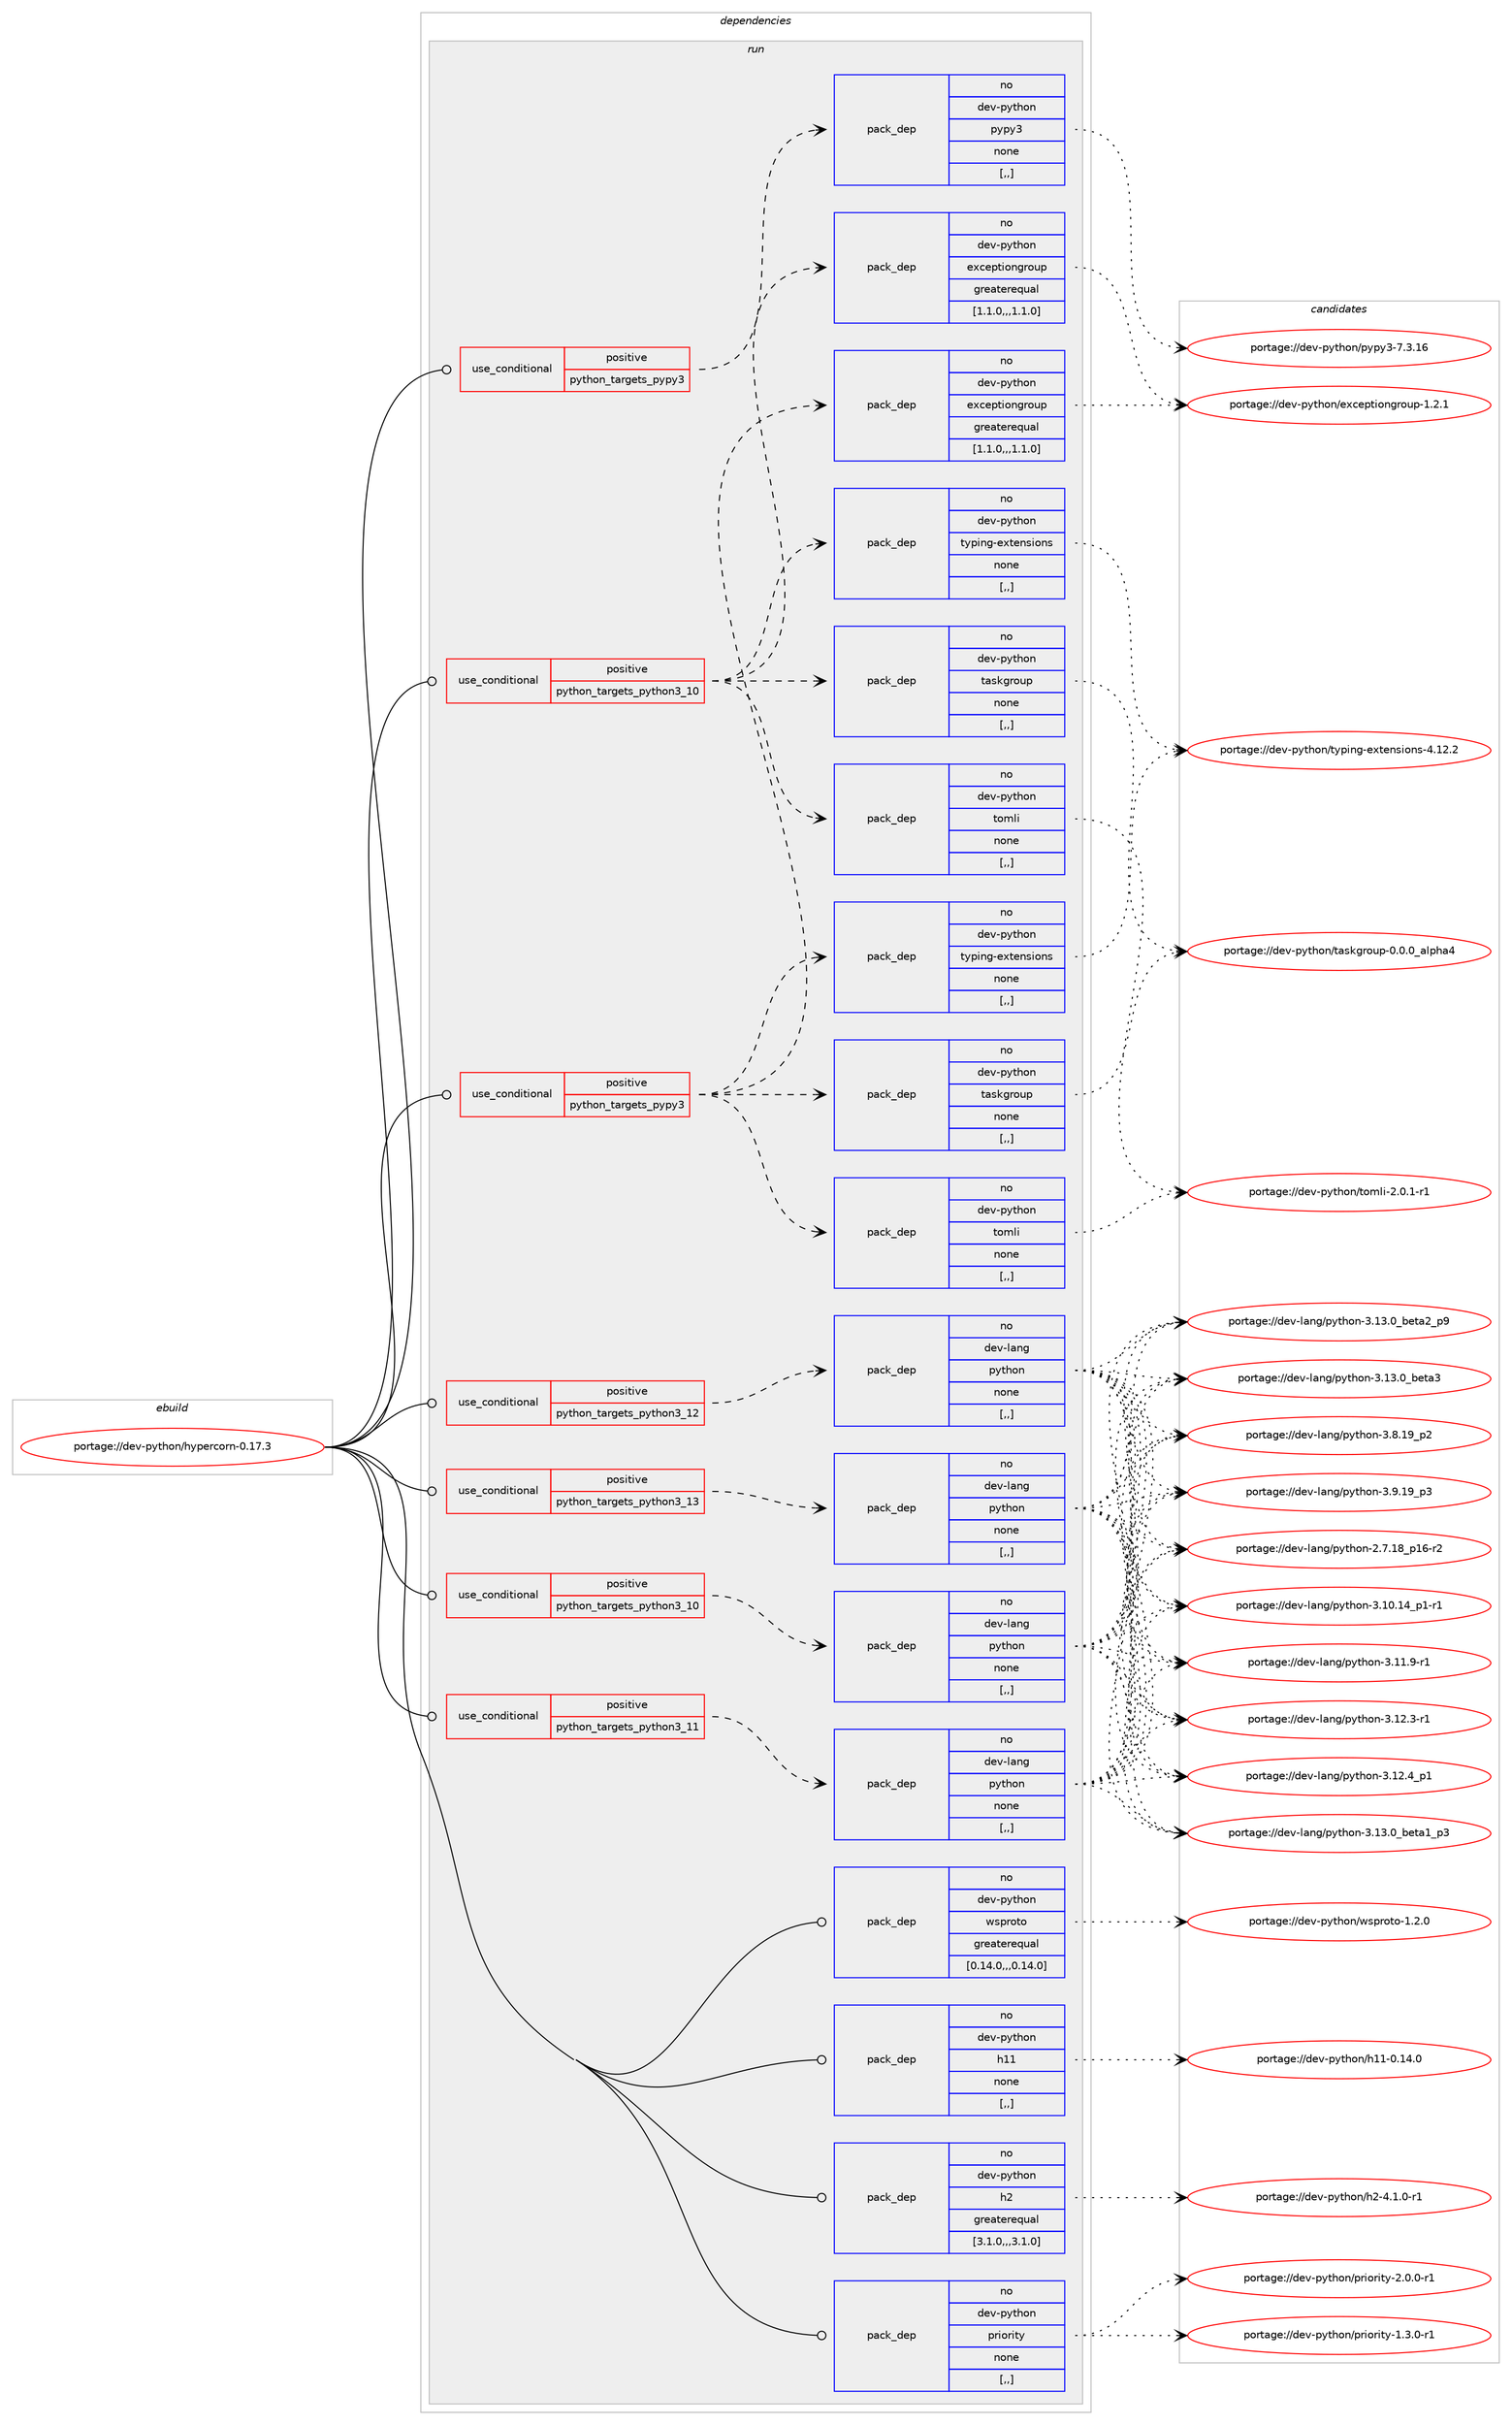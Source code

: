 digraph prolog {

# *************
# Graph options
# *************

newrank=true;
concentrate=true;
compound=true;
graph [rankdir=LR,fontname=Helvetica,fontsize=10,ranksep=1.5];#, ranksep=2.5, nodesep=0.2];
edge  [arrowhead=vee];
node  [fontname=Helvetica,fontsize=10];

# **********
# The ebuild
# **********

subgraph cluster_leftcol {
color=gray;
rank=same;
label=<<i>ebuild</i>>;
id [label="portage://dev-python/hypercorn-0.17.3", color=red, width=4, href="../dev-python/hypercorn-0.17.3.svg"];
}

# ****************
# The dependencies
# ****************

subgraph cluster_midcol {
color=gray;
label=<<i>dependencies</i>>;
subgraph cluster_compile {
fillcolor="#eeeeee";
style=filled;
label=<<i>compile</i>>;
}
subgraph cluster_compileandrun {
fillcolor="#eeeeee";
style=filled;
label=<<i>compile and run</i>>;
}
subgraph cluster_run {
fillcolor="#eeeeee";
style=filled;
label=<<i>run</i>>;
subgraph cond32459 {
dependency144396 [label=<<TABLE BORDER="0" CELLBORDER="1" CELLSPACING="0" CELLPADDING="4"><TR><TD ROWSPAN="3" CELLPADDING="10">use_conditional</TD></TR><TR><TD>positive</TD></TR><TR><TD>python_targets_pypy3</TD></TR></TABLE>>, shape=none, color=red];
subgraph pack110722 {
dependency144397 [label=<<TABLE BORDER="0" CELLBORDER="1" CELLSPACING="0" CELLPADDING="4" WIDTH="220"><TR><TD ROWSPAN="6" CELLPADDING="30">pack_dep</TD></TR><TR><TD WIDTH="110">no</TD></TR><TR><TD>dev-python</TD></TR><TR><TD>exceptiongroup</TD></TR><TR><TD>greaterequal</TD></TR><TR><TD>[1.1.0,,,1.1.0]</TD></TR></TABLE>>, shape=none, color=blue];
}
dependency144396:e -> dependency144397:w [weight=20,style="dashed",arrowhead="vee"];
subgraph pack110723 {
dependency144398 [label=<<TABLE BORDER="0" CELLBORDER="1" CELLSPACING="0" CELLPADDING="4" WIDTH="220"><TR><TD ROWSPAN="6" CELLPADDING="30">pack_dep</TD></TR><TR><TD WIDTH="110">no</TD></TR><TR><TD>dev-python</TD></TR><TR><TD>taskgroup</TD></TR><TR><TD>none</TD></TR><TR><TD>[,,]</TD></TR></TABLE>>, shape=none, color=blue];
}
dependency144396:e -> dependency144398:w [weight=20,style="dashed",arrowhead="vee"];
subgraph pack110724 {
dependency144399 [label=<<TABLE BORDER="0" CELLBORDER="1" CELLSPACING="0" CELLPADDING="4" WIDTH="220"><TR><TD ROWSPAN="6" CELLPADDING="30">pack_dep</TD></TR><TR><TD WIDTH="110">no</TD></TR><TR><TD>dev-python</TD></TR><TR><TD>tomli</TD></TR><TR><TD>none</TD></TR><TR><TD>[,,]</TD></TR></TABLE>>, shape=none, color=blue];
}
dependency144396:e -> dependency144399:w [weight=20,style="dashed",arrowhead="vee"];
subgraph pack110725 {
dependency144400 [label=<<TABLE BORDER="0" CELLBORDER="1" CELLSPACING="0" CELLPADDING="4" WIDTH="220"><TR><TD ROWSPAN="6" CELLPADDING="30">pack_dep</TD></TR><TR><TD WIDTH="110">no</TD></TR><TR><TD>dev-python</TD></TR><TR><TD>typing-extensions</TD></TR><TR><TD>none</TD></TR><TR><TD>[,,]</TD></TR></TABLE>>, shape=none, color=blue];
}
dependency144396:e -> dependency144400:w [weight=20,style="dashed",arrowhead="vee"];
}
id:e -> dependency144396:w [weight=20,style="solid",arrowhead="odot"];
subgraph cond32460 {
dependency144401 [label=<<TABLE BORDER="0" CELLBORDER="1" CELLSPACING="0" CELLPADDING="4"><TR><TD ROWSPAN="3" CELLPADDING="10">use_conditional</TD></TR><TR><TD>positive</TD></TR><TR><TD>python_targets_pypy3</TD></TR></TABLE>>, shape=none, color=red];
subgraph pack110726 {
dependency144402 [label=<<TABLE BORDER="0" CELLBORDER="1" CELLSPACING="0" CELLPADDING="4" WIDTH="220"><TR><TD ROWSPAN="6" CELLPADDING="30">pack_dep</TD></TR><TR><TD WIDTH="110">no</TD></TR><TR><TD>dev-python</TD></TR><TR><TD>pypy3</TD></TR><TR><TD>none</TD></TR><TR><TD>[,,]</TD></TR></TABLE>>, shape=none, color=blue];
}
dependency144401:e -> dependency144402:w [weight=20,style="dashed",arrowhead="vee"];
}
id:e -> dependency144401:w [weight=20,style="solid",arrowhead="odot"];
subgraph cond32461 {
dependency144403 [label=<<TABLE BORDER="0" CELLBORDER="1" CELLSPACING="0" CELLPADDING="4"><TR><TD ROWSPAN="3" CELLPADDING="10">use_conditional</TD></TR><TR><TD>positive</TD></TR><TR><TD>python_targets_python3_10</TD></TR></TABLE>>, shape=none, color=red];
subgraph pack110727 {
dependency144404 [label=<<TABLE BORDER="0" CELLBORDER="1" CELLSPACING="0" CELLPADDING="4" WIDTH="220"><TR><TD ROWSPAN="6" CELLPADDING="30">pack_dep</TD></TR><TR><TD WIDTH="110">no</TD></TR><TR><TD>dev-lang</TD></TR><TR><TD>python</TD></TR><TR><TD>none</TD></TR><TR><TD>[,,]</TD></TR></TABLE>>, shape=none, color=blue];
}
dependency144403:e -> dependency144404:w [weight=20,style="dashed",arrowhead="vee"];
}
id:e -> dependency144403:w [weight=20,style="solid",arrowhead="odot"];
subgraph cond32462 {
dependency144405 [label=<<TABLE BORDER="0" CELLBORDER="1" CELLSPACING="0" CELLPADDING="4"><TR><TD ROWSPAN="3" CELLPADDING="10">use_conditional</TD></TR><TR><TD>positive</TD></TR><TR><TD>python_targets_python3_10</TD></TR></TABLE>>, shape=none, color=red];
subgraph pack110728 {
dependency144406 [label=<<TABLE BORDER="0" CELLBORDER="1" CELLSPACING="0" CELLPADDING="4" WIDTH="220"><TR><TD ROWSPAN="6" CELLPADDING="30">pack_dep</TD></TR><TR><TD WIDTH="110">no</TD></TR><TR><TD>dev-python</TD></TR><TR><TD>exceptiongroup</TD></TR><TR><TD>greaterequal</TD></TR><TR><TD>[1.1.0,,,1.1.0]</TD></TR></TABLE>>, shape=none, color=blue];
}
dependency144405:e -> dependency144406:w [weight=20,style="dashed",arrowhead="vee"];
subgraph pack110729 {
dependency144407 [label=<<TABLE BORDER="0" CELLBORDER="1" CELLSPACING="0" CELLPADDING="4" WIDTH="220"><TR><TD ROWSPAN="6" CELLPADDING="30">pack_dep</TD></TR><TR><TD WIDTH="110">no</TD></TR><TR><TD>dev-python</TD></TR><TR><TD>taskgroup</TD></TR><TR><TD>none</TD></TR><TR><TD>[,,]</TD></TR></TABLE>>, shape=none, color=blue];
}
dependency144405:e -> dependency144407:w [weight=20,style="dashed",arrowhead="vee"];
subgraph pack110730 {
dependency144408 [label=<<TABLE BORDER="0" CELLBORDER="1" CELLSPACING="0" CELLPADDING="4" WIDTH="220"><TR><TD ROWSPAN="6" CELLPADDING="30">pack_dep</TD></TR><TR><TD WIDTH="110">no</TD></TR><TR><TD>dev-python</TD></TR><TR><TD>tomli</TD></TR><TR><TD>none</TD></TR><TR><TD>[,,]</TD></TR></TABLE>>, shape=none, color=blue];
}
dependency144405:e -> dependency144408:w [weight=20,style="dashed",arrowhead="vee"];
subgraph pack110731 {
dependency144409 [label=<<TABLE BORDER="0" CELLBORDER="1" CELLSPACING="0" CELLPADDING="4" WIDTH="220"><TR><TD ROWSPAN="6" CELLPADDING="30">pack_dep</TD></TR><TR><TD WIDTH="110">no</TD></TR><TR><TD>dev-python</TD></TR><TR><TD>typing-extensions</TD></TR><TR><TD>none</TD></TR><TR><TD>[,,]</TD></TR></TABLE>>, shape=none, color=blue];
}
dependency144405:e -> dependency144409:w [weight=20,style="dashed",arrowhead="vee"];
}
id:e -> dependency144405:w [weight=20,style="solid",arrowhead="odot"];
subgraph cond32463 {
dependency144410 [label=<<TABLE BORDER="0" CELLBORDER="1" CELLSPACING="0" CELLPADDING="4"><TR><TD ROWSPAN="3" CELLPADDING="10">use_conditional</TD></TR><TR><TD>positive</TD></TR><TR><TD>python_targets_python3_11</TD></TR></TABLE>>, shape=none, color=red];
subgraph pack110732 {
dependency144411 [label=<<TABLE BORDER="0" CELLBORDER="1" CELLSPACING="0" CELLPADDING="4" WIDTH="220"><TR><TD ROWSPAN="6" CELLPADDING="30">pack_dep</TD></TR><TR><TD WIDTH="110">no</TD></TR><TR><TD>dev-lang</TD></TR><TR><TD>python</TD></TR><TR><TD>none</TD></TR><TR><TD>[,,]</TD></TR></TABLE>>, shape=none, color=blue];
}
dependency144410:e -> dependency144411:w [weight=20,style="dashed",arrowhead="vee"];
}
id:e -> dependency144410:w [weight=20,style="solid",arrowhead="odot"];
subgraph cond32464 {
dependency144412 [label=<<TABLE BORDER="0" CELLBORDER="1" CELLSPACING="0" CELLPADDING="4"><TR><TD ROWSPAN="3" CELLPADDING="10">use_conditional</TD></TR><TR><TD>positive</TD></TR><TR><TD>python_targets_python3_12</TD></TR></TABLE>>, shape=none, color=red];
subgraph pack110733 {
dependency144413 [label=<<TABLE BORDER="0" CELLBORDER="1" CELLSPACING="0" CELLPADDING="4" WIDTH="220"><TR><TD ROWSPAN="6" CELLPADDING="30">pack_dep</TD></TR><TR><TD WIDTH="110">no</TD></TR><TR><TD>dev-lang</TD></TR><TR><TD>python</TD></TR><TR><TD>none</TD></TR><TR><TD>[,,]</TD></TR></TABLE>>, shape=none, color=blue];
}
dependency144412:e -> dependency144413:w [weight=20,style="dashed",arrowhead="vee"];
}
id:e -> dependency144412:w [weight=20,style="solid",arrowhead="odot"];
subgraph cond32465 {
dependency144414 [label=<<TABLE BORDER="0" CELLBORDER="1" CELLSPACING="0" CELLPADDING="4"><TR><TD ROWSPAN="3" CELLPADDING="10">use_conditional</TD></TR><TR><TD>positive</TD></TR><TR><TD>python_targets_python3_13</TD></TR></TABLE>>, shape=none, color=red];
subgraph pack110734 {
dependency144415 [label=<<TABLE BORDER="0" CELLBORDER="1" CELLSPACING="0" CELLPADDING="4" WIDTH="220"><TR><TD ROWSPAN="6" CELLPADDING="30">pack_dep</TD></TR><TR><TD WIDTH="110">no</TD></TR><TR><TD>dev-lang</TD></TR><TR><TD>python</TD></TR><TR><TD>none</TD></TR><TR><TD>[,,]</TD></TR></TABLE>>, shape=none, color=blue];
}
dependency144414:e -> dependency144415:w [weight=20,style="dashed",arrowhead="vee"];
}
id:e -> dependency144414:w [weight=20,style="solid",arrowhead="odot"];
subgraph pack110735 {
dependency144416 [label=<<TABLE BORDER="0" CELLBORDER="1" CELLSPACING="0" CELLPADDING="4" WIDTH="220"><TR><TD ROWSPAN="6" CELLPADDING="30">pack_dep</TD></TR><TR><TD WIDTH="110">no</TD></TR><TR><TD>dev-python</TD></TR><TR><TD>h11</TD></TR><TR><TD>none</TD></TR><TR><TD>[,,]</TD></TR></TABLE>>, shape=none, color=blue];
}
id:e -> dependency144416:w [weight=20,style="solid",arrowhead="odot"];
subgraph pack110736 {
dependency144417 [label=<<TABLE BORDER="0" CELLBORDER="1" CELLSPACING="0" CELLPADDING="4" WIDTH="220"><TR><TD ROWSPAN="6" CELLPADDING="30">pack_dep</TD></TR><TR><TD WIDTH="110">no</TD></TR><TR><TD>dev-python</TD></TR><TR><TD>h2</TD></TR><TR><TD>greaterequal</TD></TR><TR><TD>[3.1.0,,,3.1.0]</TD></TR></TABLE>>, shape=none, color=blue];
}
id:e -> dependency144417:w [weight=20,style="solid",arrowhead="odot"];
subgraph pack110737 {
dependency144418 [label=<<TABLE BORDER="0" CELLBORDER="1" CELLSPACING="0" CELLPADDING="4" WIDTH="220"><TR><TD ROWSPAN="6" CELLPADDING="30">pack_dep</TD></TR><TR><TD WIDTH="110">no</TD></TR><TR><TD>dev-python</TD></TR><TR><TD>priority</TD></TR><TR><TD>none</TD></TR><TR><TD>[,,]</TD></TR></TABLE>>, shape=none, color=blue];
}
id:e -> dependency144418:w [weight=20,style="solid",arrowhead="odot"];
subgraph pack110738 {
dependency144419 [label=<<TABLE BORDER="0" CELLBORDER="1" CELLSPACING="0" CELLPADDING="4" WIDTH="220"><TR><TD ROWSPAN="6" CELLPADDING="30">pack_dep</TD></TR><TR><TD WIDTH="110">no</TD></TR><TR><TD>dev-python</TD></TR><TR><TD>wsproto</TD></TR><TR><TD>greaterequal</TD></TR><TR><TD>[0.14.0,,,0.14.0]</TD></TR></TABLE>>, shape=none, color=blue];
}
id:e -> dependency144419:w [weight=20,style="solid",arrowhead="odot"];
}
}

# **************
# The candidates
# **************

subgraph cluster_choices {
rank=same;
color=gray;
label=<<i>candidates</i>>;

subgraph choice110722 {
color=black;
nodesep=1;
choice100101118451121211161041111104710112099101112116105111110103114111117112454946504649 [label="portage://dev-python/exceptiongroup-1.2.1", color=red, width=4,href="../dev-python/exceptiongroup-1.2.1.svg"];
dependency144397:e -> choice100101118451121211161041111104710112099101112116105111110103114111117112454946504649:w [style=dotted,weight="100"];
}
subgraph choice110723 {
color=black;
nodesep=1;
choice10010111845112121116104111110471169711510710311411111711245484648464895971081121049752 [label="portage://dev-python/taskgroup-0.0.0_alpha4", color=red, width=4,href="../dev-python/taskgroup-0.0.0_alpha4.svg"];
dependency144398:e -> choice10010111845112121116104111110471169711510710311411111711245484648464895971081121049752:w [style=dotted,weight="100"];
}
subgraph choice110724 {
color=black;
nodesep=1;
choice10010111845112121116104111110471161111091081054550464846494511449 [label="portage://dev-python/tomli-2.0.1-r1", color=red, width=4,href="../dev-python/tomli-2.0.1-r1.svg"];
dependency144399:e -> choice10010111845112121116104111110471161111091081054550464846494511449:w [style=dotted,weight="100"];
}
subgraph choice110725 {
color=black;
nodesep=1;
choice10010111845112121116104111110471161211121051101034510112011610111011510511111011545524649504650 [label="portage://dev-python/typing-extensions-4.12.2", color=red, width=4,href="../dev-python/typing-extensions-4.12.2.svg"];
dependency144400:e -> choice10010111845112121116104111110471161211121051101034510112011610111011510511111011545524649504650:w [style=dotted,weight="100"];
}
subgraph choice110726 {
color=black;
nodesep=1;
choice10010111845112121116104111110471121211121215145554651464954 [label="portage://dev-python/pypy3-7.3.16", color=red, width=4,href="../dev-python/pypy3-7.3.16.svg"];
dependency144402:e -> choice10010111845112121116104111110471121211121215145554651464954:w [style=dotted,weight="100"];
}
subgraph choice110727 {
color=black;
nodesep=1;
choice100101118451089711010347112121116104111110455046554649569511249544511450 [label="portage://dev-lang/python-2.7.18_p16-r2", color=red, width=4,href="../dev-lang/python-2.7.18_p16-r2.svg"];
choice100101118451089711010347112121116104111110455146494846495295112494511449 [label="portage://dev-lang/python-3.10.14_p1-r1", color=red, width=4,href="../dev-lang/python-3.10.14_p1-r1.svg"];
choice100101118451089711010347112121116104111110455146494946574511449 [label="portage://dev-lang/python-3.11.9-r1", color=red, width=4,href="../dev-lang/python-3.11.9-r1.svg"];
choice100101118451089711010347112121116104111110455146495046514511449 [label="portage://dev-lang/python-3.12.3-r1", color=red, width=4,href="../dev-lang/python-3.12.3-r1.svg"];
choice100101118451089711010347112121116104111110455146495046529511249 [label="portage://dev-lang/python-3.12.4_p1", color=red, width=4,href="../dev-lang/python-3.12.4_p1.svg"];
choice10010111845108971101034711212111610411111045514649514648959810111697499511251 [label="portage://dev-lang/python-3.13.0_beta1_p3", color=red, width=4,href="../dev-lang/python-3.13.0_beta1_p3.svg"];
choice10010111845108971101034711212111610411111045514649514648959810111697509511257 [label="portage://dev-lang/python-3.13.0_beta2_p9", color=red, width=4,href="../dev-lang/python-3.13.0_beta2_p9.svg"];
choice1001011184510897110103471121211161041111104551464951464895981011169751 [label="portage://dev-lang/python-3.13.0_beta3", color=red, width=4,href="../dev-lang/python-3.13.0_beta3.svg"];
choice100101118451089711010347112121116104111110455146564649579511250 [label="portage://dev-lang/python-3.8.19_p2", color=red, width=4,href="../dev-lang/python-3.8.19_p2.svg"];
choice100101118451089711010347112121116104111110455146574649579511251 [label="portage://dev-lang/python-3.9.19_p3", color=red, width=4,href="../dev-lang/python-3.9.19_p3.svg"];
dependency144404:e -> choice100101118451089711010347112121116104111110455046554649569511249544511450:w [style=dotted,weight="100"];
dependency144404:e -> choice100101118451089711010347112121116104111110455146494846495295112494511449:w [style=dotted,weight="100"];
dependency144404:e -> choice100101118451089711010347112121116104111110455146494946574511449:w [style=dotted,weight="100"];
dependency144404:e -> choice100101118451089711010347112121116104111110455146495046514511449:w [style=dotted,weight="100"];
dependency144404:e -> choice100101118451089711010347112121116104111110455146495046529511249:w [style=dotted,weight="100"];
dependency144404:e -> choice10010111845108971101034711212111610411111045514649514648959810111697499511251:w [style=dotted,weight="100"];
dependency144404:e -> choice10010111845108971101034711212111610411111045514649514648959810111697509511257:w [style=dotted,weight="100"];
dependency144404:e -> choice1001011184510897110103471121211161041111104551464951464895981011169751:w [style=dotted,weight="100"];
dependency144404:e -> choice100101118451089711010347112121116104111110455146564649579511250:w [style=dotted,weight="100"];
dependency144404:e -> choice100101118451089711010347112121116104111110455146574649579511251:w [style=dotted,weight="100"];
}
subgraph choice110728 {
color=black;
nodesep=1;
choice100101118451121211161041111104710112099101112116105111110103114111117112454946504649 [label="portage://dev-python/exceptiongroup-1.2.1", color=red, width=4,href="../dev-python/exceptiongroup-1.2.1.svg"];
dependency144406:e -> choice100101118451121211161041111104710112099101112116105111110103114111117112454946504649:w [style=dotted,weight="100"];
}
subgraph choice110729 {
color=black;
nodesep=1;
choice10010111845112121116104111110471169711510710311411111711245484648464895971081121049752 [label="portage://dev-python/taskgroup-0.0.0_alpha4", color=red, width=4,href="../dev-python/taskgroup-0.0.0_alpha4.svg"];
dependency144407:e -> choice10010111845112121116104111110471169711510710311411111711245484648464895971081121049752:w [style=dotted,weight="100"];
}
subgraph choice110730 {
color=black;
nodesep=1;
choice10010111845112121116104111110471161111091081054550464846494511449 [label="portage://dev-python/tomli-2.0.1-r1", color=red, width=4,href="../dev-python/tomli-2.0.1-r1.svg"];
dependency144408:e -> choice10010111845112121116104111110471161111091081054550464846494511449:w [style=dotted,weight="100"];
}
subgraph choice110731 {
color=black;
nodesep=1;
choice10010111845112121116104111110471161211121051101034510112011610111011510511111011545524649504650 [label="portage://dev-python/typing-extensions-4.12.2", color=red, width=4,href="../dev-python/typing-extensions-4.12.2.svg"];
dependency144409:e -> choice10010111845112121116104111110471161211121051101034510112011610111011510511111011545524649504650:w [style=dotted,weight="100"];
}
subgraph choice110732 {
color=black;
nodesep=1;
choice100101118451089711010347112121116104111110455046554649569511249544511450 [label="portage://dev-lang/python-2.7.18_p16-r2", color=red, width=4,href="../dev-lang/python-2.7.18_p16-r2.svg"];
choice100101118451089711010347112121116104111110455146494846495295112494511449 [label="portage://dev-lang/python-3.10.14_p1-r1", color=red, width=4,href="../dev-lang/python-3.10.14_p1-r1.svg"];
choice100101118451089711010347112121116104111110455146494946574511449 [label="portage://dev-lang/python-3.11.9-r1", color=red, width=4,href="../dev-lang/python-3.11.9-r1.svg"];
choice100101118451089711010347112121116104111110455146495046514511449 [label="portage://dev-lang/python-3.12.3-r1", color=red, width=4,href="../dev-lang/python-3.12.3-r1.svg"];
choice100101118451089711010347112121116104111110455146495046529511249 [label="portage://dev-lang/python-3.12.4_p1", color=red, width=4,href="../dev-lang/python-3.12.4_p1.svg"];
choice10010111845108971101034711212111610411111045514649514648959810111697499511251 [label="portage://dev-lang/python-3.13.0_beta1_p3", color=red, width=4,href="../dev-lang/python-3.13.0_beta1_p3.svg"];
choice10010111845108971101034711212111610411111045514649514648959810111697509511257 [label="portage://dev-lang/python-3.13.0_beta2_p9", color=red, width=4,href="../dev-lang/python-3.13.0_beta2_p9.svg"];
choice1001011184510897110103471121211161041111104551464951464895981011169751 [label="portage://dev-lang/python-3.13.0_beta3", color=red, width=4,href="../dev-lang/python-3.13.0_beta3.svg"];
choice100101118451089711010347112121116104111110455146564649579511250 [label="portage://dev-lang/python-3.8.19_p2", color=red, width=4,href="../dev-lang/python-3.8.19_p2.svg"];
choice100101118451089711010347112121116104111110455146574649579511251 [label="portage://dev-lang/python-3.9.19_p3", color=red, width=4,href="../dev-lang/python-3.9.19_p3.svg"];
dependency144411:e -> choice100101118451089711010347112121116104111110455046554649569511249544511450:w [style=dotted,weight="100"];
dependency144411:e -> choice100101118451089711010347112121116104111110455146494846495295112494511449:w [style=dotted,weight="100"];
dependency144411:e -> choice100101118451089711010347112121116104111110455146494946574511449:w [style=dotted,weight="100"];
dependency144411:e -> choice100101118451089711010347112121116104111110455146495046514511449:w [style=dotted,weight="100"];
dependency144411:e -> choice100101118451089711010347112121116104111110455146495046529511249:w [style=dotted,weight="100"];
dependency144411:e -> choice10010111845108971101034711212111610411111045514649514648959810111697499511251:w [style=dotted,weight="100"];
dependency144411:e -> choice10010111845108971101034711212111610411111045514649514648959810111697509511257:w [style=dotted,weight="100"];
dependency144411:e -> choice1001011184510897110103471121211161041111104551464951464895981011169751:w [style=dotted,weight="100"];
dependency144411:e -> choice100101118451089711010347112121116104111110455146564649579511250:w [style=dotted,weight="100"];
dependency144411:e -> choice100101118451089711010347112121116104111110455146574649579511251:w [style=dotted,weight="100"];
}
subgraph choice110733 {
color=black;
nodesep=1;
choice100101118451089711010347112121116104111110455046554649569511249544511450 [label="portage://dev-lang/python-2.7.18_p16-r2", color=red, width=4,href="../dev-lang/python-2.7.18_p16-r2.svg"];
choice100101118451089711010347112121116104111110455146494846495295112494511449 [label="portage://dev-lang/python-3.10.14_p1-r1", color=red, width=4,href="../dev-lang/python-3.10.14_p1-r1.svg"];
choice100101118451089711010347112121116104111110455146494946574511449 [label="portage://dev-lang/python-3.11.9-r1", color=red, width=4,href="../dev-lang/python-3.11.9-r1.svg"];
choice100101118451089711010347112121116104111110455146495046514511449 [label="portage://dev-lang/python-3.12.3-r1", color=red, width=4,href="../dev-lang/python-3.12.3-r1.svg"];
choice100101118451089711010347112121116104111110455146495046529511249 [label="portage://dev-lang/python-3.12.4_p1", color=red, width=4,href="../dev-lang/python-3.12.4_p1.svg"];
choice10010111845108971101034711212111610411111045514649514648959810111697499511251 [label="portage://dev-lang/python-3.13.0_beta1_p3", color=red, width=4,href="../dev-lang/python-3.13.0_beta1_p3.svg"];
choice10010111845108971101034711212111610411111045514649514648959810111697509511257 [label="portage://dev-lang/python-3.13.0_beta2_p9", color=red, width=4,href="../dev-lang/python-3.13.0_beta2_p9.svg"];
choice1001011184510897110103471121211161041111104551464951464895981011169751 [label="portage://dev-lang/python-3.13.0_beta3", color=red, width=4,href="../dev-lang/python-3.13.0_beta3.svg"];
choice100101118451089711010347112121116104111110455146564649579511250 [label="portage://dev-lang/python-3.8.19_p2", color=red, width=4,href="../dev-lang/python-3.8.19_p2.svg"];
choice100101118451089711010347112121116104111110455146574649579511251 [label="portage://dev-lang/python-3.9.19_p3", color=red, width=4,href="../dev-lang/python-3.9.19_p3.svg"];
dependency144413:e -> choice100101118451089711010347112121116104111110455046554649569511249544511450:w [style=dotted,weight="100"];
dependency144413:e -> choice100101118451089711010347112121116104111110455146494846495295112494511449:w [style=dotted,weight="100"];
dependency144413:e -> choice100101118451089711010347112121116104111110455146494946574511449:w [style=dotted,weight="100"];
dependency144413:e -> choice100101118451089711010347112121116104111110455146495046514511449:w [style=dotted,weight="100"];
dependency144413:e -> choice100101118451089711010347112121116104111110455146495046529511249:w [style=dotted,weight="100"];
dependency144413:e -> choice10010111845108971101034711212111610411111045514649514648959810111697499511251:w [style=dotted,weight="100"];
dependency144413:e -> choice10010111845108971101034711212111610411111045514649514648959810111697509511257:w [style=dotted,weight="100"];
dependency144413:e -> choice1001011184510897110103471121211161041111104551464951464895981011169751:w [style=dotted,weight="100"];
dependency144413:e -> choice100101118451089711010347112121116104111110455146564649579511250:w [style=dotted,weight="100"];
dependency144413:e -> choice100101118451089711010347112121116104111110455146574649579511251:w [style=dotted,weight="100"];
}
subgraph choice110734 {
color=black;
nodesep=1;
choice100101118451089711010347112121116104111110455046554649569511249544511450 [label="portage://dev-lang/python-2.7.18_p16-r2", color=red, width=4,href="../dev-lang/python-2.7.18_p16-r2.svg"];
choice100101118451089711010347112121116104111110455146494846495295112494511449 [label="portage://dev-lang/python-3.10.14_p1-r1", color=red, width=4,href="../dev-lang/python-3.10.14_p1-r1.svg"];
choice100101118451089711010347112121116104111110455146494946574511449 [label="portage://dev-lang/python-3.11.9-r1", color=red, width=4,href="../dev-lang/python-3.11.9-r1.svg"];
choice100101118451089711010347112121116104111110455146495046514511449 [label="portage://dev-lang/python-3.12.3-r1", color=red, width=4,href="../dev-lang/python-3.12.3-r1.svg"];
choice100101118451089711010347112121116104111110455146495046529511249 [label="portage://dev-lang/python-3.12.4_p1", color=red, width=4,href="../dev-lang/python-3.12.4_p1.svg"];
choice10010111845108971101034711212111610411111045514649514648959810111697499511251 [label="portage://dev-lang/python-3.13.0_beta1_p3", color=red, width=4,href="../dev-lang/python-3.13.0_beta1_p3.svg"];
choice10010111845108971101034711212111610411111045514649514648959810111697509511257 [label="portage://dev-lang/python-3.13.0_beta2_p9", color=red, width=4,href="../dev-lang/python-3.13.0_beta2_p9.svg"];
choice1001011184510897110103471121211161041111104551464951464895981011169751 [label="portage://dev-lang/python-3.13.0_beta3", color=red, width=4,href="../dev-lang/python-3.13.0_beta3.svg"];
choice100101118451089711010347112121116104111110455146564649579511250 [label="portage://dev-lang/python-3.8.19_p2", color=red, width=4,href="../dev-lang/python-3.8.19_p2.svg"];
choice100101118451089711010347112121116104111110455146574649579511251 [label="portage://dev-lang/python-3.9.19_p3", color=red, width=4,href="../dev-lang/python-3.9.19_p3.svg"];
dependency144415:e -> choice100101118451089711010347112121116104111110455046554649569511249544511450:w [style=dotted,weight="100"];
dependency144415:e -> choice100101118451089711010347112121116104111110455146494846495295112494511449:w [style=dotted,weight="100"];
dependency144415:e -> choice100101118451089711010347112121116104111110455146494946574511449:w [style=dotted,weight="100"];
dependency144415:e -> choice100101118451089711010347112121116104111110455146495046514511449:w [style=dotted,weight="100"];
dependency144415:e -> choice100101118451089711010347112121116104111110455146495046529511249:w [style=dotted,weight="100"];
dependency144415:e -> choice10010111845108971101034711212111610411111045514649514648959810111697499511251:w [style=dotted,weight="100"];
dependency144415:e -> choice10010111845108971101034711212111610411111045514649514648959810111697509511257:w [style=dotted,weight="100"];
dependency144415:e -> choice1001011184510897110103471121211161041111104551464951464895981011169751:w [style=dotted,weight="100"];
dependency144415:e -> choice100101118451089711010347112121116104111110455146564649579511250:w [style=dotted,weight="100"];
dependency144415:e -> choice100101118451089711010347112121116104111110455146574649579511251:w [style=dotted,weight="100"];
}
subgraph choice110735 {
color=black;
nodesep=1;
choice1001011184511212111610411111047104494945484649524648 [label="portage://dev-python/h11-0.14.0", color=red, width=4,href="../dev-python/h11-0.14.0.svg"];
dependency144416:e -> choice1001011184511212111610411111047104494945484649524648:w [style=dotted,weight="100"];
}
subgraph choice110736 {
color=black;
nodesep=1;
choice1001011184511212111610411111047104504552464946484511449 [label="portage://dev-python/h2-4.1.0-r1", color=red, width=4,href="../dev-python/h2-4.1.0-r1.svg"];
dependency144417:e -> choice1001011184511212111610411111047104504552464946484511449:w [style=dotted,weight="100"];
}
subgraph choice110737 {
color=black;
nodesep=1;
choice10010111845112121116104111110471121141051111141051161214549465146484511449 [label="portage://dev-python/priority-1.3.0-r1", color=red, width=4,href="../dev-python/priority-1.3.0-r1.svg"];
choice10010111845112121116104111110471121141051111141051161214550464846484511449 [label="portage://dev-python/priority-2.0.0-r1", color=red, width=4,href="../dev-python/priority-2.0.0-r1.svg"];
dependency144418:e -> choice10010111845112121116104111110471121141051111141051161214549465146484511449:w [style=dotted,weight="100"];
dependency144418:e -> choice10010111845112121116104111110471121141051111141051161214550464846484511449:w [style=dotted,weight="100"];
}
subgraph choice110738 {
color=black;
nodesep=1;
choice1001011184511212111610411111047119115112114111116111454946504648 [label="portage://dev-python/wsproto-1.2.0", color=red, width=4,href="../dev-python/wsproto-1.2.0.svg"];
dependency144419:e -> choice1001011184511212111610411111047119115112114111116111454946504648:w [style=dotted,weight="100"];
}
}

}
